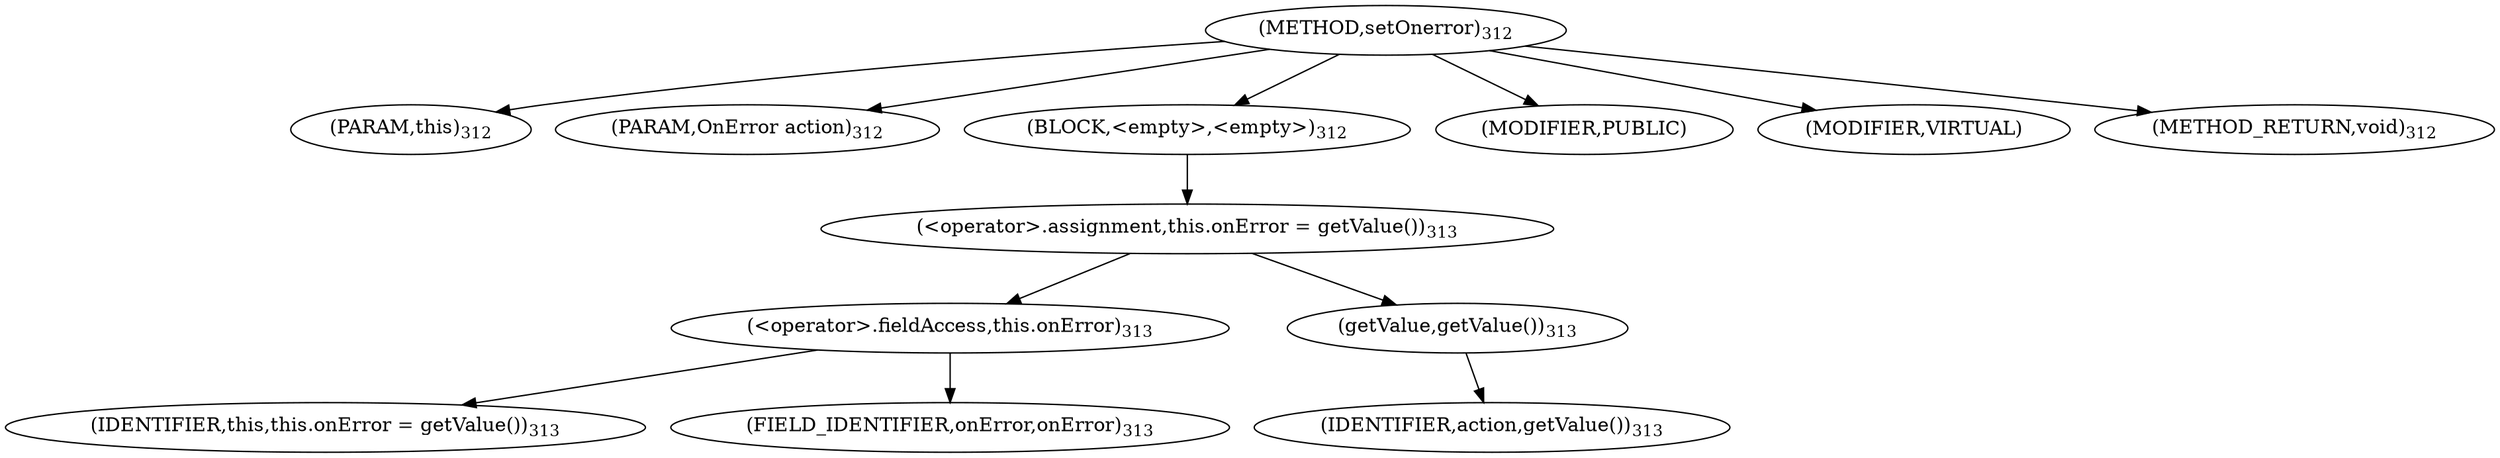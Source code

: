 digraph "setOnerror" {  
"295" [label = <(METHOD,setOnerror)<SUB>312</SUB>> ]
"27" [label = <(PARAM,this)<SUB>312</SUB>> ]
"296" [label = <(PARAM,OnError action)<SUB>312</SUB>> ]
"297" [label = <(BLOCK,&lt;empty&gt;,&lt;empty&gt;)<SUB>312</SUB>> ]
"298" [label = <(&lt;operator&gt;.assignment,this.onError = getValue())<SUB>313</SUB>> ]
"299" [label = <(&lt;operator&gt;.fieldAccess,this.onError)<SUB>313</SUB>> ]
"26" [label = <(IDENTIFIER,this,this.onError = getValue())<SUB>313</SUB>> ]
"300" [label = <(FIELD_IDENTIFIER,onError,onError)<SUB>313</SUB>> ]
"301" [label = <(getValue,getValue())<SUB>313</SUB>> ]
"302" [label = <(IDENTIFIER,action,getValue())<SUB>313</SUB>> ]
"303" [label = <(MODIFIER,PUBLIC)> ]
"304" [label = <(MODIFIER,VIRTUAL)> ]
"305" [label = <(METHOD_RETURN,void)<SUB>312</SUB>> ]
  "295" -> "27" 
  "295" -> "296" 
  "295" -> "297" 
  "295" -> "303" 
  "295" -> "304" 
  "295" -> "305" 
  "297" -> "298" 
  "298" -> "299" 
  "298" -> "301" 
  "299" -> "26" 
  "299" -> "300" 
  "301" -> "302" 
}
